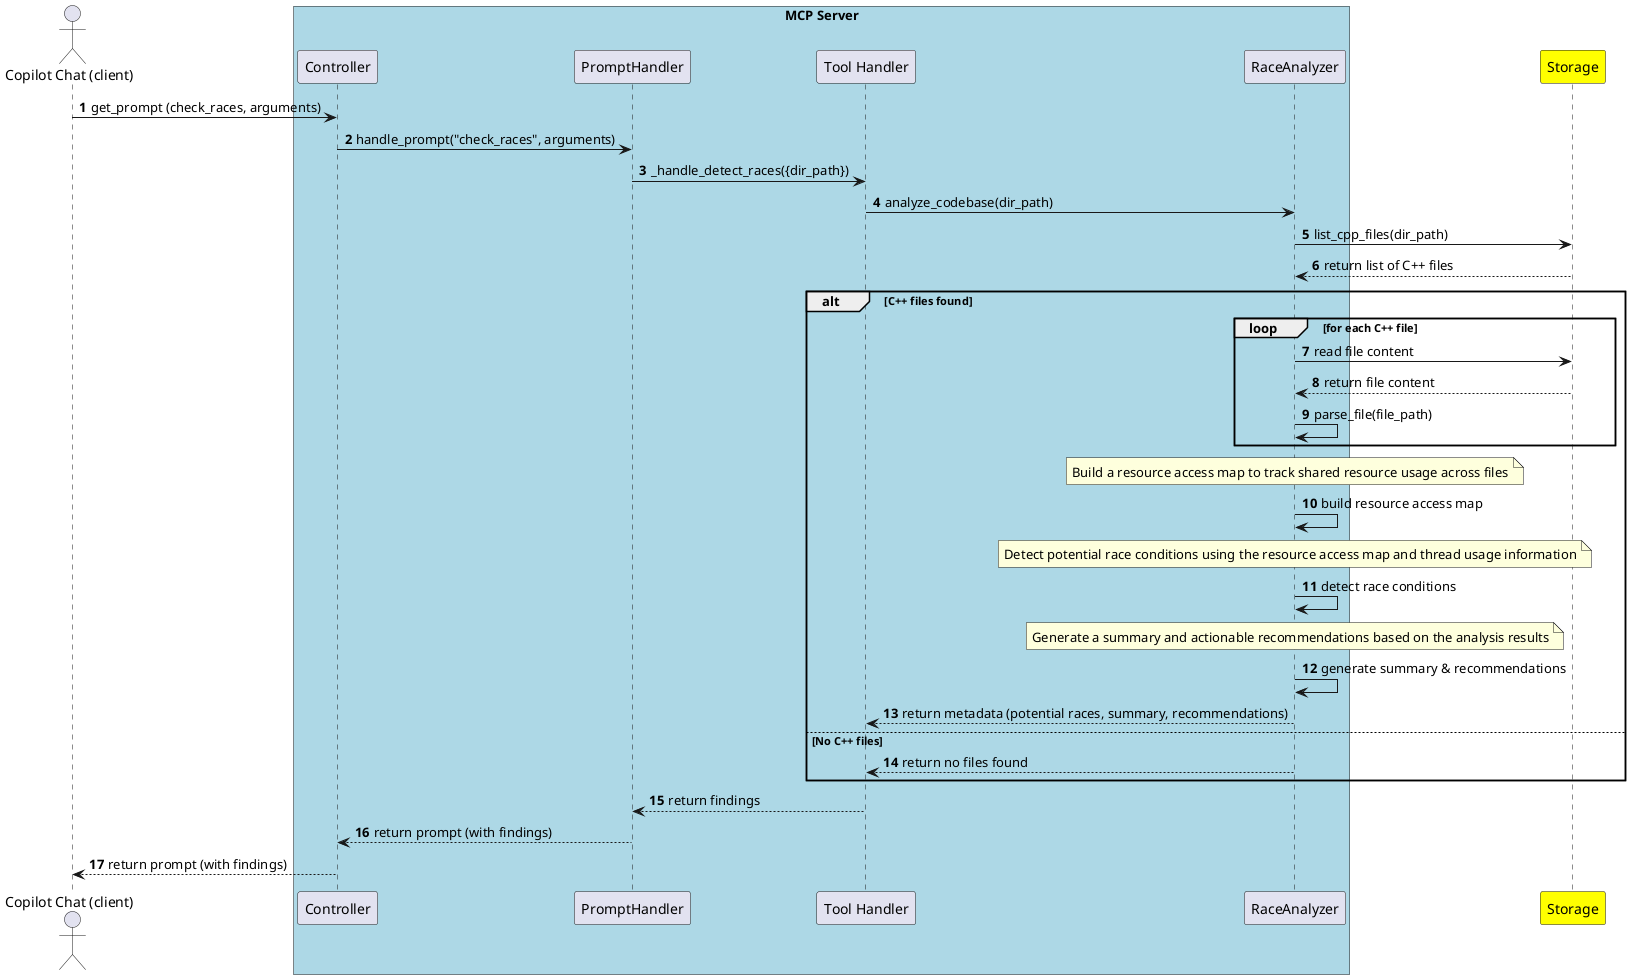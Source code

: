 @startuml
' Step 10: For each C++ file, read its content
' Step 11: Parse each file to extract shared resources and thread usage
' Step 12: Build a resource access map to track shared resource usage across files
' Step 13: Detect potential race conditions based on resource access and thread usage
' Step 14: Generate summary and actionable recommendations
actor "Copilot Chat (client)" as copilot
box "MCP Server" #LightBlue
  participant "Controller" as controller
  participant "PromptHandler" as promptHandler
  participant "Tool Handler" as toolHandler
  participant "RaceAnalyzer" as raceAnalyzer
end box
participant "Storage" as storage #yellow

autonumber
copilot -> controller : get_prompt (check_races, arguments)
controller -> promptHandler : handle_prompt("check_races", arguments)
promptHandler -> toolHandler : _handle_detect_races({dir_path})
toolHandler -> raceAnalyzer : analyze_codebase(dir_path)
raceAnalyzer -> storage : list_cpp_files(dir_path)
storage --> raceAnalyzer : return list of C++ files
alt C++ files found
  loop for each C++ file
    ' Step 10: For each C++ file, read its content
    raceAnalyzer -> storage : read file content
    storage --> raceAnalyzer : return file content
    ' Step 11: Parse each file to extract shared resources and thread usage
    raceAnalyzer -> raceAnalyzer : parse_file(file_path)
  end
  ' Step 12: Build a resource access map to track shared resource usage across files
  note over raceAnalyzer
     Build a resource access map to track shared resource usage across files
  end note
  raceAnalyzer -> raceAnalyzer : build resource access map

  ' Step 13: Detect potential race conditions based on resource access and thread usage
  note over raceAnalyzer
     Detect potential race conditions using the resource access map and thread usage information
  end note
  raceAnalyzer -> raceAnalyzer : detect race conditions

  ' Step 14: Generate summary and actionable recommendations
  note over raceAnalyzer
     Generate a summary and actionable recommendations based on the analysis results
  end note
  raceAnalyzer -> raceAnalyzer : generate summary & recommendations
  raceAnalyzer --> toolHandler : return metadata (potential races, summary, recommendations)
else No C++ files
  raceAnalyzer --> toolHandler : return no files found
end
toolHandler --> promptHandler : return findings
promptHandler --> controller : return prompt (with findings)
controller --> copilot : return prompt (with findings)
@enduml

